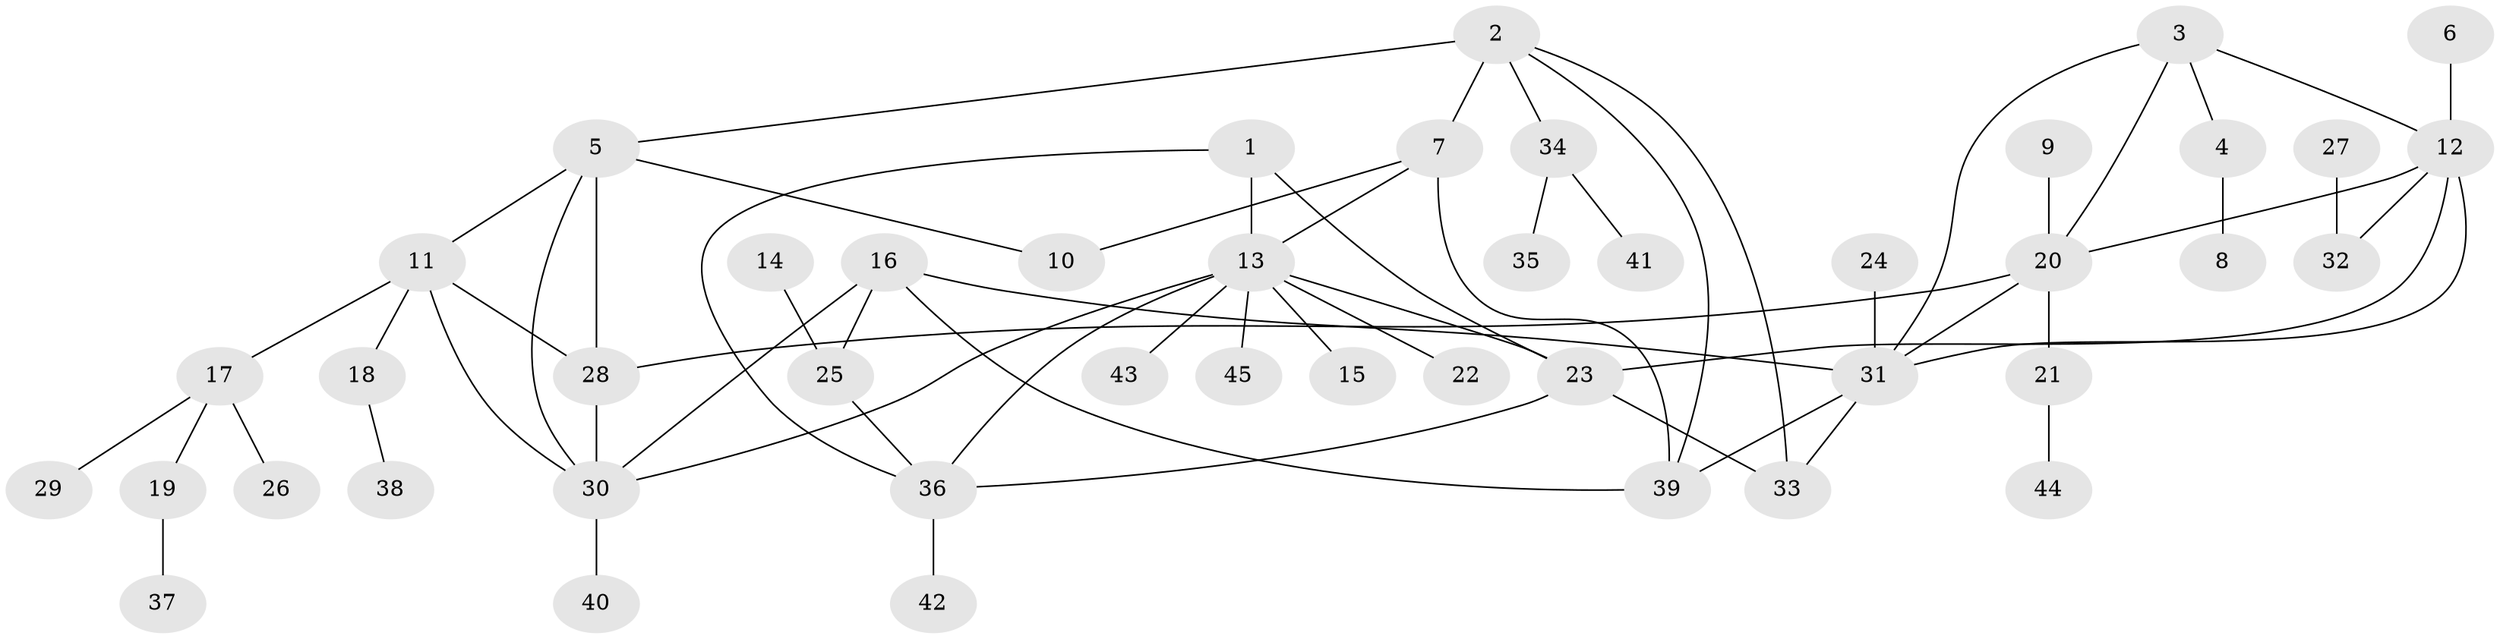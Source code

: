 // original degree distribution, {8: 0.0449438202247191, 7: 0.056179775280898875, 3: 0.06741573033707865, 6: 0.033707865168539325, 11: 0.011235955056179775, 4: 0.056179775280898875, 9: 0.011235955056179775, 5: 0.02247191011235955, 1: 0.5955056179775281, 2: 0.10112359550561797}
// Generated by graph-tools (version 1.1) at 2025/02/03/09/25 03:02:53]
// undirected, 45 vertices, 63 edges
graph export_dot {
graph [start="1"]
  node [color=gray90,style=filled];
  1;
  2;
  3;
  4;
  5;
  6;
  7;
  8;
  9;
  10;
  11;
  12;
  13;
  14;
  15;
  16;
  17;
  18;
  19;
  20;
  21;
  22;
  23;
  24;
  25;
  26;
  27;
  28;
  29;
  30;
  31;
  32;
  33;
  34;
  35;
  36;
  37;
  38;
  39;
  40;
  41;
  42;
  43;
  44;
  45;
  1 -- 13 [weight=1.0];
  1 -- 23 [weight=1.0];
  1 -- 36 [weight=1.0];
  2 -- 5 [weight=1.0];
  2 -- 7 [weight=2.0];
  2 -- 33 [weight=1.0];
  2 -- 34 [weight=1.0];
  2 -- 39 [weight=1.0];
  3 -- 4 [weight=1.0];
  3 -- 12 [weight=1.0];
  3 -- 20 [weight=1.0];
  3 -- 31 [weight=1.0];
  4 -- 8 [weight=1.0];
  5 -- 10 [weight=1.0];
  5 -- 11 [weight=1.0];
  5 -- 28 [weight=1.0];
  5 -- 30 [weight=1.0];
  6 -- 12 [weight=1.0];
  7 -- 10 [weight=1.0];
  7 -- 13 [weight=1.0];
  7 -- 39 [weight=2.0];
  9 -- 20 [weight=1.0];
  11 -- 17 [weight=1.0];
  11 -- 18 [weight=1.0];
  11 -- 28 [weight=1.0];
  11 -- 30 [weight=1.0];
  12 -- 20 [weight=1.0];
  12 -- 23 [weight=1.0];
  12 -- 31 [weight=1.0];
  12 -- 32 [weight=1.0];
  13 -- 15 [weight=1.0];
  13 -- 22 [weight=1.0];
  13 -- 23 [weight=1.0];
  13 -- 30 [weight=1.0];
  13 -- 36 [weight=1.0];
  13 -- 43 [weight=1.0];
  13 -- 45 [weight=1.0];
  14 -- 25 [weight=1.0];
  16 -- 25 [weight=3.0];
  16 -- 30 [weight=1.0];
  16 -- 31 [weight=1.0];
  16 -- 39 [weight=1.0];
  17 -- 19 [weight=1.0];
  17 -- 26 [weight=1.0];
  17 -- 29 [weight=1.0];
  18 -- 38 [weight=1.0];
  19 -- 37 [weight=1.0];
  20 -- 21 [weight=1.0];
  20 -- 28 [weight=1.0];
  20 -- 31 [weight=1.0];
  21 -- 44 [weight=1.0];
  23 -- 33 [weight=1.0];
  23 -- 36 [weight=1.0];
  24 -- 31 [weight=1.0];
  25 -- 36 [weight=1.0];
  27 -- 32 [weight=1.0];
  28 -- 30 [weight=1.0];
  30 -- 40 [weight=1.0];
  31 -- 33 [weight=1.0];
  31 -- 39 [weight=1.0];
  34 -- 35 [weight=1.0];
  34 -- 41 [weight=1.0];
  36 -- 42 [weight=1.0];
}
